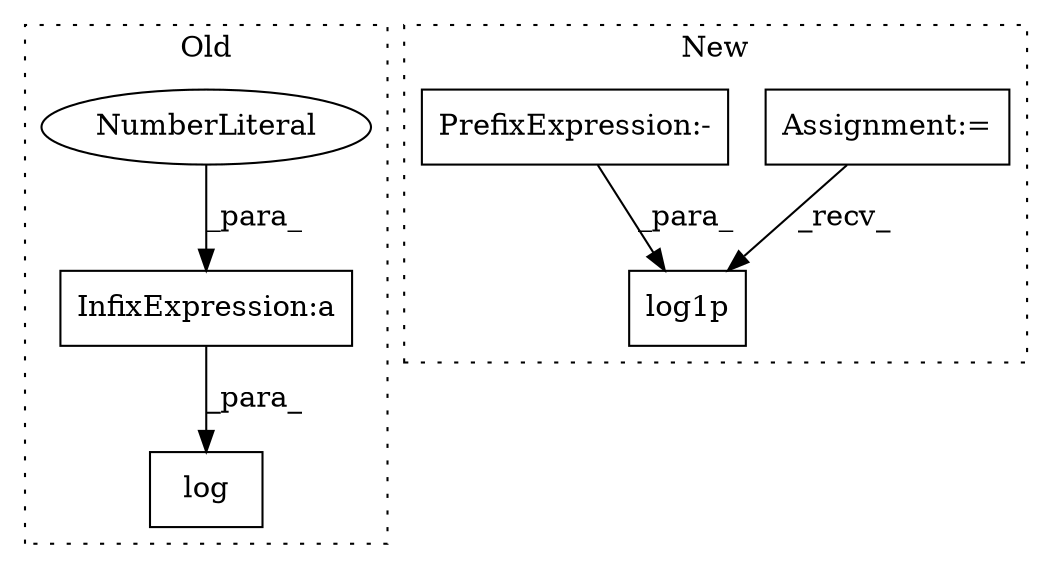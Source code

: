 digraph G {
subgraph cluster0 {
1 [label="log" a="32" s="53928,53937" l="4,1" shape="box"];
3 [label="InfixExpression:a" a="27" s="53933" l="3" shape="box"];
4 [label="NumberLiteral" a="34" s="53932" l="1" shape="ellipse"];
label = "Old";
style="dotted";
}
subgraph cluster1 {
2 [label="log1p" a="32" s="53979,53987" l="6,1" shape="box"];
5 [label="Assignment:=" a="7" s="53946" l="7" shape="box"];
6 [label="PrefixExpression:-" a="38" s="53985" l="1" shape="box"];
label = "New";
style="dotted";
}
3 -> 1 [label="_para_"];
4 -> 3 [label="_para_"];
5 -> 2 [label="_recv_"];
6 -> 2 [label="_para_"];
}